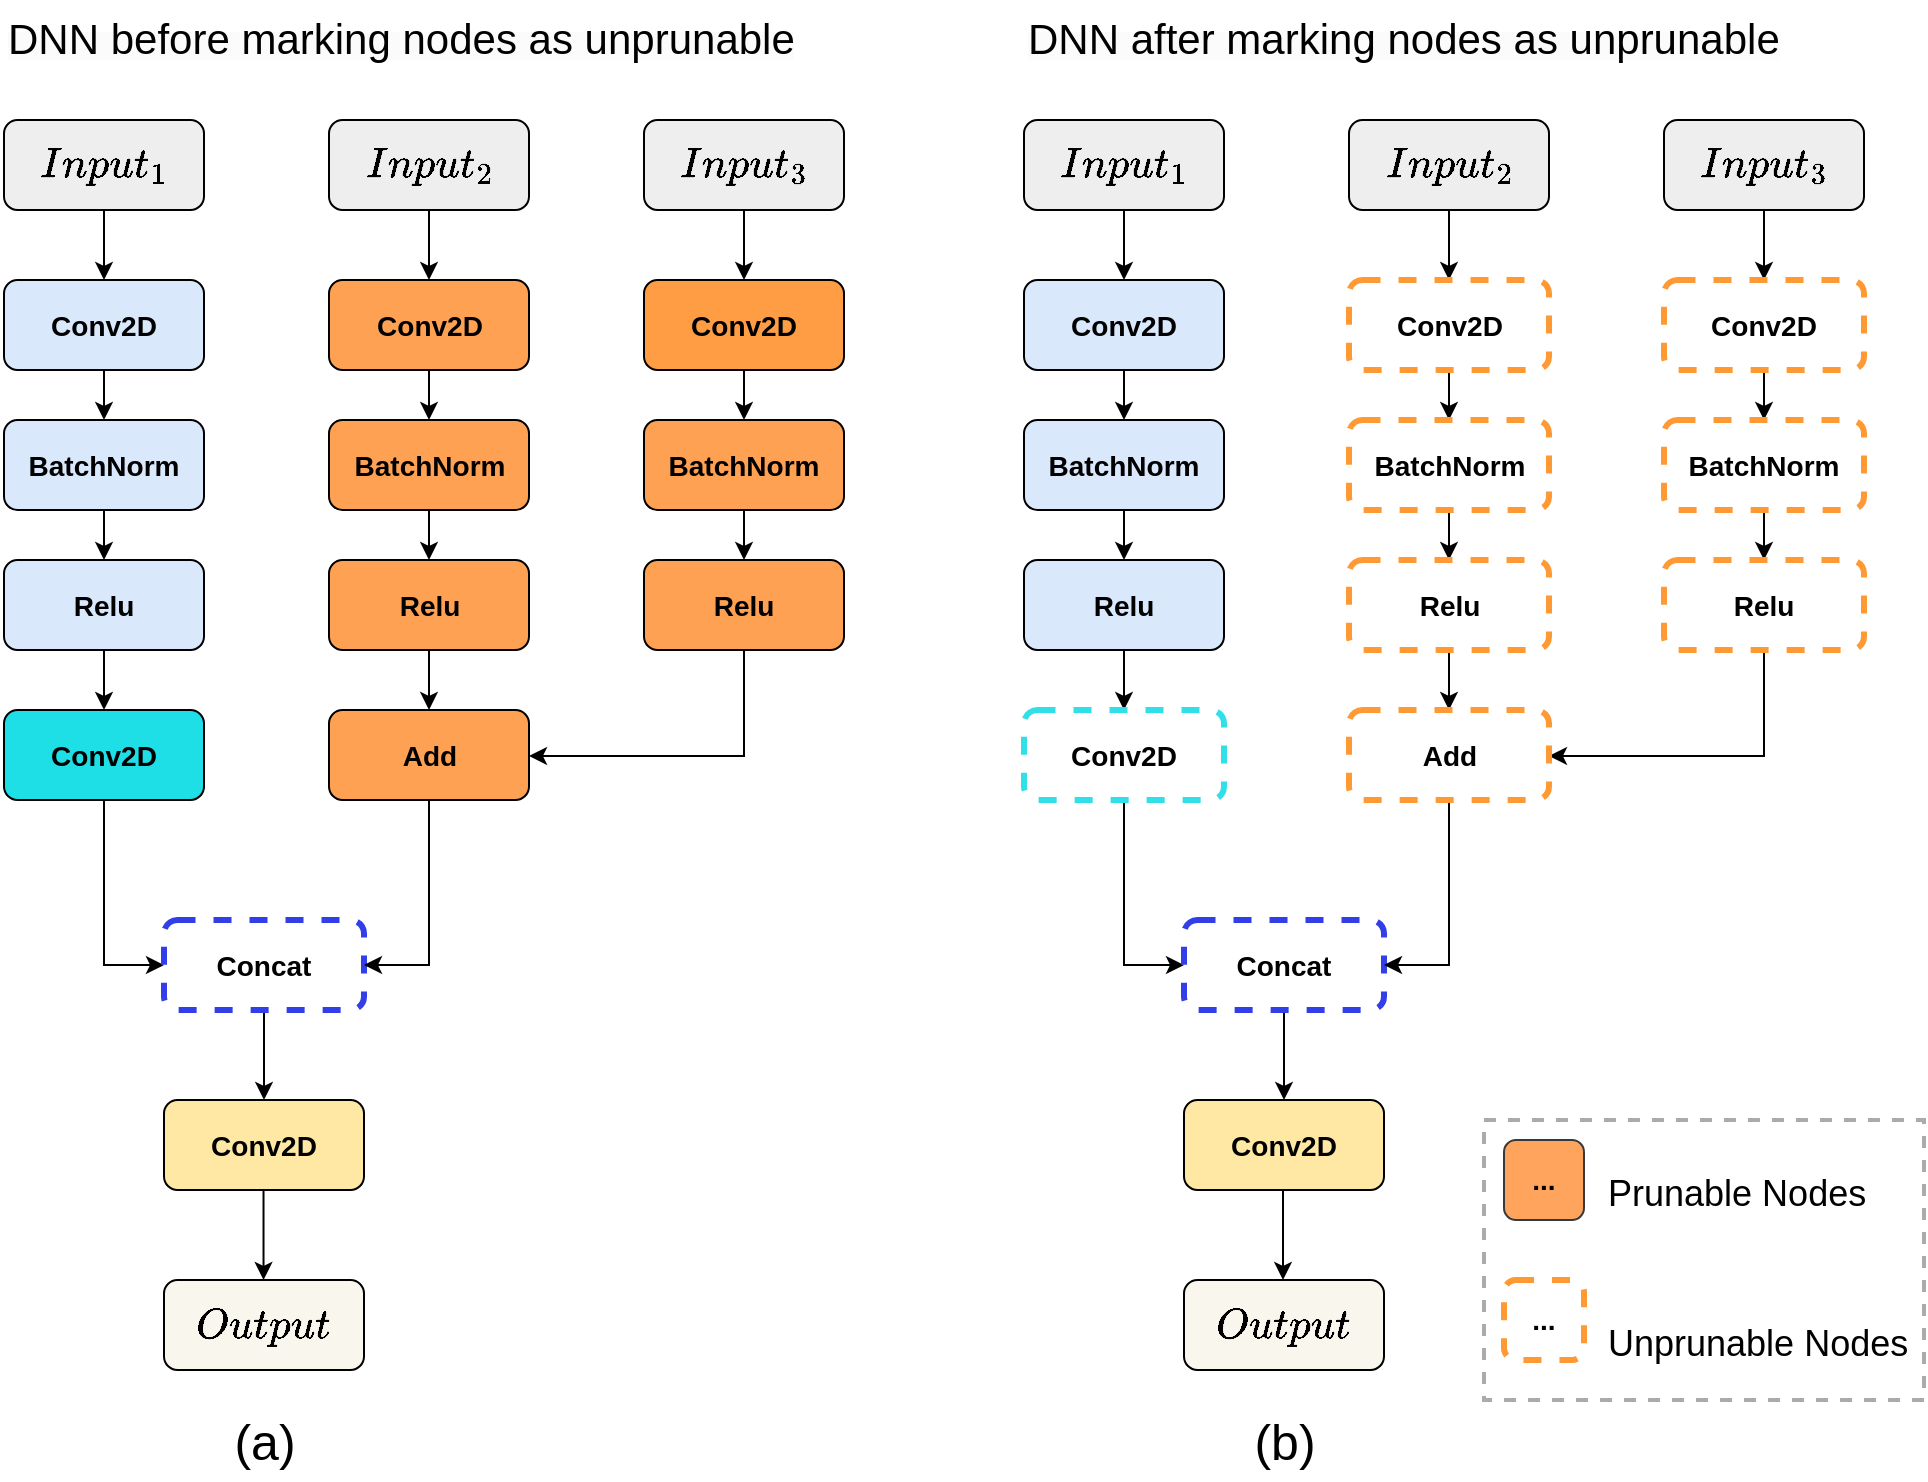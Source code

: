 <mxfile version="24.7.17">
  <diagram id="ZJDak00zEGOjQi6jF3bG" name="Page-2">
    <mxGraphModel dx="821" dy="2032" grid="1" gridSize="10" guides="1" tooltips="1" connect="1" arrows="1" fold="1" page="1" pageScale="1" pageWidth="850" pageHeight="1100" math="1" shadow="0">
      <root>
        <mxCell id="0" />
        <mxCell id="1" parent="0" />
        <mxCell id="ZOJOGruup9VdM0CiwJ6L-7" value="" style="rounded=0;whiteSpace=wrap;html=1;dashed=1;strokeWidth=2;strokeColor=#ABABAB;" parent="1" vertex="1">
          <mxGeometry x="1820" y="540" width="220" height="140" as="geometry" />
        </mxCell>
        <mxCell id="_wHUnUOkOxb6r7a82sdS-2" style="edgeStyle=orthogonalEdgeStyle;rounded=0;orthogonalLoop=1;jettySize=auto;html=1;exitX=0.5;exitY=1;exitDx=0;exitDy=0;entryX=0.5;entryY=0;entryDx=0;entryDy=0;strokeColor=default;" parent="1" source="_wHUnUOkOxb6r7a82sdS-3" target="_wHUnUOkOxb6r7a82sdS-5" edge="1">
          <mxGeometry relative="1" as="geometry" />
        </mxCell>
        <mxCell id="_wHUnUOkOxb6r7a82sdS-3" value="&lt;font style=&quot;font-size: 18px;&quot;&gt;&lt;b style=&quot;&quot;&gt;$$Input_1$$&lt;/b&gt;&lt;/font&gt;" style="rounded=1;whiteSpace=wrap;html=1;fillColor=#eeeeee;strokeColor=default;" parent="1" vertex="1">
          <mxGeometry x="1080" y="40" width="100" height="45" as="geometry" />
        </mxCell>
        <mxCell id="_wHUnUOkOxb6r7a82sdS-4" style="edgeStyle=orthogonalEdgeStyle;rounded=0;orthogonalLoop=1;jettySize=auto;html=1;exitX=0.5;exitY=1;exitDx=0;exitDy=0;entryX=0.5;entryY=0;entryDx=0;entryDy=0;strokeColor=default;" parent="1" source="_wHUnUOkOxb6r7a82sdS-5" target="_wHUnUOkOxb6r7a82sdS-7" edge="1">
          <mxGeometry relative="1" as="geometry" />
        </mxCell>
        <mxCell id="_wHUnUOkOxb6r7a82sdS-5" value="&lt;font style=&quot;font-size: 14px;&quot;&gt;&lt;b&gt;Conv2D&lt;/b&gt;&lt;/font&gt;" style="rounded=1;whiteSpace=wrap;html=1;fillColor=#dae8fc;strokeColor=default;" parent="1" vertex="1">
          <mxGeometry x="1080" y="120" width="100" height="45" as="geometry" />
        </mxCell>
        <mxCell id="_wHUnUOkOxb6r7a82sdS-6" style="edgeStyle=orthogonalEdgeStyle;rounded=0;orthogonalLoop=1;jettySize=auto;html=1;exitX=0.5;exitY=1;exitDx=0;exitDy=0;entryX=0.5;entryY=0;entryDx=0;entryDy=0;strokeColor=default;" parent="1" source="_wHUnUOkOxb6r7a82sdS-7" target="_wHUnUOkOxb6r7a82sdS-9" edge="1">
          <mxGeometry relative="1" as="geometry" />
        </mxCell>
        <mxCell id="_wHUnUOkOxb6r7a82sdS-7" value="&lt;font style=&quot;font-size: 14px;&quot;&gt;&lt;b&gt;BatchNorm&lt;/b&gt;&lt;/font&gt;" style="rounded=1;whiteSpace=wrap;html=1;fillColor=#dae8fc;strokeColor=default;" parent="1" vertex="1">
          <mxGeometry x="1080" y="190" width="100" height="45" as="geometry" />
        </mxCell>
        <mxCell id="_wHUnUOkOxb6r7a82sdS-8" style="edgeStyle=orthogonalEdgeStyle;rounded=0;orthogonalLoop=1;jettySize=auto;html=1;entryX=0.5;entryY=0;entryDx=0;entryDy=0;strokeColor=default;" parent="1" source="_wHUnUOkOxb6r7a82sdS-9" target="_wHUnUOkOxb6r7a82sdS-11" edge="1">
          <mxGeometry relative="1" as="geometry" />
        </mxCell>
        <mxCell id="_wHUnUOkOxb6r7a82sdS-9" value="&lt;font style=&quot;font-size: 14px;&quot;&gt;&lt;b&gt;Relu&lt;/b&gt;&lt;/font&gt;" style="rounded=1;whiteSpace=wrap;html=1;fillColor=#dae8fc;strokeColor=default;" parent="1" vertex="1">
          <mxGeometry x="1080" y="260" width="100" height="45" as="geometry" />
        </mxCell>
        <mxCell id="_wHUnUOkOxb6r7a82sdS-10" style="edgeStyle=orthogonalEdgeStyle;rounded=0;orthogonalLoop=1;jettySize=auto;html=1;entryX=0;entryY=0.5;entryDx=0;entryDy=0;" parent="1" source="_wHUnUOkOxb6r7a82sdS-11" target="_wHUnUOkOxb6r7a82sdS-13" edge="1">
          <mxGeometry relative="1" as="geometry" />
        </mxCell>
        <mxCell id="_wHUnUOkOxb6r7a82sdS-11" value="&lt;font style=&quot;font-size: 14px;&quot;&gt;&lt;b&gt;Conv2D&lt;/b&gt;&lt;/font&gt;" style="rounded=1;whiteSpace=wrap;html=1;fillColor=#1edee6;strokeColor=default;" parent="1" vertex="1">
          <mxGeometry x="1080" y="335" width="100" height="45" as="geometry" />
        </mxCell>
        <mxCell id="_wHUnUOkOxb6r7a82sdS-12" style="edgeStyle=orthogonalEdgeStyle;rounded=0;orthogonalLoop=1;jettySize=auto;html=1;entryX=0.5;entryY=0;entryDx=0;entryDy=0;" parent="1" source="_wHUnUOkOxb6r7a82sdS-13" edge="1">
          <mxGeometry relative="1" as="geometry">
            <mxPoint x="1210" y="530" as="targetPoint" />
          </mxGeometry>
        </mxCell>
        <mxCell id="_wHUnUOkOxb6r7a82sdS-13" value="&lt;font style=&quot;font-size: 14px;&quot;&gt;&lt;b&gt;Concat&lt;/b&gt;&lt;/font&gt;" style="rounded=1;whiteSpace=wrap;html=1;fillColor=none;strokeColor=#323ee8;strokeWidth=3;dashed=1;" parent="1" vertex="1">
          <mxGeometry x="1160" y="440" width="100" height="45" as="geometry" />
        </mxCell>
        <mxCell id="_wHUnUOkOxb6r7a82sdS-14" style="edgeStyle=orthogonalEdgeStyle;rounded=0;orthogonalLoop=1;jettySize=auto;html=1;exitX=0.5;exitY=1;exitDx=0;exitDy=0;entryX=0.5;entryY=0;entryDx=0;entryDy=0;strokeColor=default;" parent="1" source="_wHUnUOkOxb6r7a82sdS-15" target="_wHUnUOkOxb6r7a82sdS-17" edge="1">
          <mxGeometry relative="1" as="geometry" />
        </mxCell>
        <mxCell id="_wHUnUOkOxb6r7a82sdS-15" value="&lt;font style=&quot;font-size: 18px;&quot;&gt;&lt;b style=&quot;&quot;&gt;$$Input_2$$&lt;/b&gt;&lt;/font&gt;" style="rounded=1;whiteSpace=wrap;html=1;fillColor=#eeeeee;strokeColor=default;" parent="1" vertex="1">
          <mxGeometry x="1242.5" y="40" width="100" height="45" as="geometry" />
        </mxCell>
        <mxCell id="_wHUnUOkOxb6r7a82sdS-16" style="edgeStyle=orthogonalEdgeStyle;rounded=0;orthogonalLoop=1;jettySize=auto;html=1;exitX=0.5;exitY=1;exitDx=0;exitDy=0;entryX=0.5;entryY=0;entryDx=0;entryDy=0;strokeColor=default;" parent="1" source="_wHUnUOkOxb6r7a82sdS-17" target="_wHUnUOkOxb6r7a82sdS-19" edge="1">
          <mxGeometry relative="1" as="geometry" />
        </mxCell>
        <mxCell id="_wHUnUOkOxb6r7a82sdS-17" value="&lt;font style=&quot;font-size: 14px;&quot;&gt;&lt;b&gt;Conv2D&lt;/b&gt;&lt;/font&gt;" style="rounded=1;whiteSpace=wrap;html=1;fillColor=#ffa152;strokeColor=default;" parent="1" vertex="1">
          <mxGeometry x="1242.5" y="120" width="100" height="45" as="geometry" />
        </mxCell>
        <mxCell id="_wHUnUOkOxb6r7a82sdS-18" style="edgeStyle=orthogonalEdgeStyle;rounded=0;orthogonalLoop=1;jettySize=auto;html=1;exitX=0.5;exitY=1;exitDx=0;exitDy=0;entryX=0.5;entryY=0;entryDx=0;entryDy=0;strokeColor=default;" parent="1" source="_wHUnUOkOxb6r7a82sdS-19" target="_wHUnUOkOxb6r7a82sdS-21" edge="1">
          <mxGeometry relative="1" as="geometry" />
        </mxCell>
        <mxCell id="_wHUnUOkOxb6r7a82sdS-19" value="&lt;font style=&quot;font-size: 14px;&quot;&gt;&lt;b&gt;BatchNorm&lt;/b&gt;&lt;/font&gt;" style="rounded=1;whiteSpace=wrap;html=1;fillColor=#ffa152;strokeColor=default;" parent="1" vertex="1">
          <mxGeometry x="1242.5" y="190" width="100" height="45" as="geometry" />
        </mxCell>
        <mxCell id="_wHUnUOkOxb6r7a82sdS-20" style="edgeStyle=orthogonalEdgeStyle;rounded=0;orthogonalLoop=1;jettySize=auto;html=1;strokeColor=default;" parent="1" source="_wHUnUOkOxb6r7a82sdS-21" target="_wHUnUOkOxb6r7a82sdS-31" edge="1">
          <mxGeometry relative="1" as="geometry">
            <mxPoint x="1292.5" y="345" as="targetPoint" />
          </mxGeometry>
        </mxCell>
        <mxCell id="_wHUnUOkOxb6r7a82sdS-21" value="&lt;font style=&quot;font-size: 14px;&quot;&gt;&lt;b&gt;Relu&lt;/b&gt;&lt;/font&gt;" style="rounded=1;whiteSpace=wrap;html=1;fillColor=#ffa152;strokeColor=default;" parent="1" vertex="1">
          <mxGeometry x="1242.5" y="260" width="100" height="45" as="geometry" />
        </mxCell>
        <mxCell id="_wHUnUOkOxb6r7a82sdS-22" style="edgeStyle=orthogonalEdgeStyle;rounded=0;orthogonalLoop=1;jettySize=auto;html=1;exitX=0.5;exitY=1;exitDx=0;exitDy=0;entryX=0.5;entryY=0;entryDx=0;entryDy=0;strokeColor=default;" parent="1" source="_wHUnUOkOxb6r7a82sdS-23" target="_wHUnUOkOxb6r7a82sdS-25" edge="1">
          <mxGeometry relative="1" as="geometry" />
        </mxCell>
        <mxCell id="_wHUnUOkOxb6r7a82sdS-23" value="&lt;font style=&quot;font-size: 18px;&quot;&gt;&lt;b style=&quot;&quot;&gt;$$Input_3$$&lt;/b&gt;&lt;/font&gt;" style="rounded=1;whiteSpace=wrap;html=1;fillColor=#eeeeee;strokeColor=default;" parent="1" vertex="1">
          <mxGeometry x="1400" y="40" width="100" height="45" as="geometry" />
        </mxCell>
        <mxCell id="_wHUnUOkOxb6r7a82sdS-24" style="edgeStyle=orthogonalEdgeStyle;rounded=0;orthogonalLoop=1;jettySize=auto;html=1;exitX=0.5;exitY=1;exitDx=0;exitDy=0;entryX=0.5;entryY=0;entryDx=0;entryDy=0;strokeColor=default;" parent="1" source="_wHUnUOkOxb6r7a82sdS-25" target="_wHUnUOkOxb6r7a82sdS-27" edge="1">
          <mxGeometry relative="1" as="geometry" />
        </mxCell>
        <mxCell id="_wHUnUOkOxb6r7a82sdS-25" value="&lt;font style=&quot;font-size: 14px;&quot;&gt;&lt;b&gt;Conv2D&lt;/b&gt;&lt;/font&gt;" style="rounded=1;whiteSpace=wrap;html=1;fillColor=#ff9d45;strokeColor=default;" parent="1" vertex="1">
          <mxGeometry x="1400" y="120" width="100" height="45" as="geometry" />
        </mxCell>
        <mxCell id="_wHUnUOkOxb6r7a82sdS-26" style="edgeStyle=orthogonalEdgeStyle;rounded=0;orthogonalLoop=1;jettySize=auto;html=1;exitX=0.5;exitY=1;exitDx=0;exitDy=0;entryX=0.5;entryY=0;entryDx=0;entryDy=0;strokeColor=default;" parent="1" source="_wHUnUOkOxb6r7a82sdS-27" target="_wHUnUOkOxb6r7a82sdS-29" edge="1">
          <mxGeometry relative="1" as="geometry" />
        </mxCell>
        <mxCell id="_wHUnUOkOxb6r7a82sdS-27" value="&lt;font style=&quot;font-size: 14px;&quot;&gt;&lt;b&gt;BatchNorm&lt;/b&gt;&lt;/font&gt;" style="rounded=1;whiteSpace=wrap;html=1;fillColor=#ffa152;strokeColor=default;" parent="1" vertex="1">
          <mxGeometry x="1400" y="190" width="100" height="45" as="geometry" />
        </mxCell>
        <mxCell id="_wHUnUOkOxb6r7a82sdS-28" style="edgeStyle=orthogonalEdgeStyle;rounded=0;orthogonalLoop=1;jettySize=auto;html=1;entryX=1;entryY=0.5;entryDx=0;entryDy=0;strokeColor=default;" parent="1" source="_wHUnUOkOxb6r7a82sdS-29" target="_wHUnUOkOxb6r7a82sdS-31" edge="1">
          <mxGeometry relative="1" as="geometry">
            <mxPoint x="1305" y="357.5" as="targetPoint" />
            <Array as="points">
              <mxPoint x="1450" y="358" />
              <mxPoint x="1343" y="358" />
            </Array>
          </mxGeometry>
        </mxCell>
        <mxCell id="_wHUnUOkOxb6r7a82sdS-29" value="&lt;font style=&quot;font-size: 14px;&quot;&gt;&lt;b&gt;Relu&lt;/b&gt;&lt;/font&gt;" style="rounded=1;whiteSpace=wrap;html=1;fillColor=#ffa152;strokeColor=default;" parent="1" vertex="1">
          <mxGeometry x="1400" y="260" width="100" height="45" as="geometry" />
        </mxCell>
        <mxCell id="_wHUnUOkOxb6r7a82sdS-30" style="edgeStyle=orthogonalEdgeStyle;rounded=0;orthogonalLoop=1;jettySize=auto;html=1;exitX=0.5;exitY=1;exitDx=0;exitDy=0;entryX=1;entryY=0.5;entryDx=0;entryDy=0;" parent="1" source="_wHUnUOkOxb6r7a82sdS-31" target="_wHUnUOkOxb6r7a82sdS-13" edge="1">
          <mxGeometry relative="1" as="geometry" />
        </mxCell>
        <mxCell id="_wHUnUOkOxb6r7a82sdS-31" value="&lt;font style=&quot;font-size: 14px;&quot;&gt;&lt;b&gt;Add&lt;/b&gt;&lt;/font&gt;" style="rounded=1;whiteSpace=wrap;html=1;fillColor=#ffa152;strokeColor=default;" parent="1" vertex="1">
          <mxGeometry x="1242.5" y="335" width="100" height="45" as="geometry" />
        </mxCell>
        <mxCell id="JLplLcuvt1eEUsk-3vQW-2" style="edgeStyle=orthogonalEdgeStyle;rounded=0;orthogonalLoop=1;jettySize=auto;html=1;exitX=0.5;exitY=1;exitDx=0;exitDy=0;entryX=0.5;entryY=0;entryDx=0;entryDy=0;" parent="1" source="JLplLcuvt1eEUsk-3vQW-3" target="JLplLcuvt1eEUsk-3vQW-5" edge="1">
          <mxGeometry relative="1" as="geometry" />
        </mxCell>
        <mxCell id="JLplLcuvt1eEUsk-3vQW-3" value="&lt;font style=&quot;font-size: 18px;&quot;&gt;&lt;b style=&quot;&quot;&gt;$$Input_1$$&lt;/b&gt;&lt;/font&gt;" style="rounded=1;whiteSpace=wrap;html=1;fillColor=#eeeeee;strokeColor=default;" parent="1" vertex="1">
          <mxGeometry x="1590" y="40" width="100" height="45" as="geometry" />
        </mxCell>
        <mxCell id="JLplLcuvt1eEUsk-3vQW-4" style="edgeStyle=orthogonalEdgeStyle;rounded=0;orthogonalLoop=1;jettySize=auto;html=1;exitX=0.5;exitY=1;exitDx=0;exitDy=0;entryX=0.5;entryY=0;entryDx=0;entryDy=0;" parent="1" source="JLplLcuvt1eEUsk-3vQW-5" target="JLplLcuvt1eEUsk-3vQW-7" edge="1">
          <mxGeometry relative="1" as="geometry" />
        </mxCell>
        <mxCell id="JLplLcuvt1eEUsk-3vQW-5" value="&lt;font style=&quot;font-size: 14px;&quot;&gt;&lt;b&gt;Conv2D&lt;/b&gt;&lt;/font&gt;" style="rounded=1;whiteSpace=wrap;html=1;fillColor=#dae8fc;strokeColor=default;" parent="1" vertex="1">
          <mxGeometry x="1590" y="120" width="100" height="45" as="geometry" />
        </mxCell>
        <mxCell id="JLplLcuvt1eEUsk-3vQW-6" style="edgeStyle=orthogonalEdgeStyle;rounded=0;orthogonalLoop=1;jettySize=auto;html=1;exitX=0.5;exitY=1;exitDx=0;exitDy=0;entryX=0.5;entryY=0;entryDx=0;entryDy=0;" parent="1" source="JLplLcuvt1eEUsk-3vQW-7" target="JLplLcuvt1eEUsk-3vQW-9" edge="1">
          <mxGeometry relative="1" as="geometry" />
        </mxCell>
        <mxCell id="JLplLcuvt1eEUsk-3vQW-7" value="&lt;font style=&quot;font-size: 14px;&quot;&gt;&lt;b&gt;BatchNorm&lt;/b&gt;&lt;/font&gt;" style="rounded=1;whiteSpace=wrap;html=1;fillColor=#dae8fc;strokeColor=default;" parent="1" vertex="1">
          <mxGeometry x="1590" y="190" width="100" height="45" as="geometry" />
        </mxCell>
        <mxCell id="JLplLcuvt1eEUsk-3vQW-8" style="edgeStyle=orthogonalEdgeStyle;rounded=0;orthogonalLoop=1;jettySize=auto;html=1;entryX=0.5;entryY=0;entryDx=0;entryDy=0;" parent="1" source="JLplLcuvt1eEUsk-3vQW-9" target="JLplLcuvt1eEUsk-3vQW-11" edge="1">
          <mxGeometry relative="1" as="geometry" />
        </mxCell>
        <mxCell id="JLplLcuvt1eEUsk-3vQW-9" value="&lt;font style=&quot;font-size: 14px;&quot;&gt;&lt;b&gt;Relu&lt;/b&gt;&lt;/font&gt;" style="rounded=1;whiteSpace=wrap;html=1;fillColor=#dae8fc;strokeColor=default;" parent="1" vertex="1">
          <mxGeometry x="1590" y="260" width="100" height="45" as="geometry" />
        </mxCell>
        <mxCell id="JLplLcuvt1eEUsk-3vQW-10" style="edgeStyle=orthogonalEdgeStyle;rounded=0;orthogonalLoop=1;jettySize=auto;html=1;entryX=0;entryY=0.5;entryDx=0;entryDy=0;" parent="1" source="JLplLcuvt1eEUsk-3vQW-11" target="JLplLcuvt1eEUsk-3vQW-13" edge="1">
          <mxGeometry relative="1" as="geometry" />
        </mxCell>
        <mxCell id="JLplLcuvt1eEUsk-3vQW-11" value="&lt;font style=&quot;font-size: 14px;&quot;&gt;&lt;b&gt;Conv2D&lt;/b&gt;&lt;/font&gt;" style="rounded=1;whiteSpace=wrap;html=1;fillColor=none;strokeColor=#30dfe8;strokeWidth=3;dashed=1;" parent="1" vertex="1">
          <mxGeometry x="1590" y="335" width="100" height="45" as="geometry" />
        </mxCell>
        <mxCell id="JLplLcuvt1eEUsk-3vQW-12" style="edgeStyle=orthogonalEdgeStyle;rounded=0;orthogonalLoop=1;jettySize=auto;html=1;entryX=0.5;entryY=0;entryDx=0;entryDy=0;" parent="1" source="JLplLcuvt1eEUsk-3vQW-13" edge="1">
          <mxGeometry relative="1" as="geometry">
            <mxPoint x="1720" y="530" as="targetPoint" />
          </mxGeometry>
        </mxCell>
        <mxCell id="JLplLcuvt1eEUsk-3vQW-13" value="&lt;font style=&quot;font-size: 14px;&quot;&gt;&lt;b&gt;Concat&lt;/b&gt;&lt;/font&gt;" style="rounded=1;whiteSpace=wrap;html=1;fillColor=none;strokeColor=#323ee8;dashed=1;strokeWidth=3;" parent="1" vertex="1">
          <mxGeometry x="1670" y="440" width="100" height="45" as="geometry" />
        </mxCell>
        <mxCell id="JLplLcuvt1eEUsk-3vQW-14" style="edgeStyle=orthogonalEdgeStyle;rounded=0;orthogonalLoop=1;jettySize=auto;html=1;exitX=0.5;exitY=1;exitDx=0;exitDy=0;entryX=0.5;entryY=0;entryDx=0;entryDy=0;" parent="1" source="JLplLcuvt1eEUsk-3vQW-15" target="JLplLcuvt1eEUsk-3vQW-17" edge="1">
          <mxGeometry relative="1" as="geometry" />
        </mxCell>
        <mxCell id="JLplLcuvt1eEUsk-3vQW-15" value="&lt;font style=&quot;font-size: 18px;&quot;&gt;&lt;b style=&quot;&quot;&gt;$$Input_2$$&lt;/b&gt;&lt;/font&gt;" style="rounded=1;whiteSpace=wrap;html=1;fillColor=#eeeeee;strokeColor=default;" parent="1" vertex="1">
          <mxGeometry x="1752.5" y="40" width="100" height="45" as="geometry" />
        </mxCell>
        <mxCell id="JLplLcuvt1eEUsk-3vQW-16" style="edgeStyle=orthogonalEdgeStyle;rounded=0;orthogonalLoop=1;jettySize=auto;html=1;exitX=0.5;exitY=1;exitDx=0;exitDy=0;entryX=0.5;entryY=0;entryDx=0;entryDy=0;" parent="1" source="JLplLcuvt1eEUsk-3vQW-17" target="JLplLcuvt1eEUsk-3vQW-19" edge="1">
          <mxGeometry relative="1" as="geometry" />
        </mxCell>
        <mxCell id="JLplLcuvt1eEUsk-3vQW-17" value="&lt;font style=&quot;font-size: 14px;&quot;&gt;&lt;b&gt;Conv2D&lt;/b&gt;&lt;/font&gt;" style="rounded=1;whiteSpace=wrap;html=1;fillColor=none;strokeColor=#FF9933;dashed=1;strokeWidth=3;" parent="1" vertex="1">
          <mxGeometry x="1752.5" y="120" width="100" height="45" as="geometry" />
        </mxCell>
        <mxCell id="JLplLcuvt1eEUsk-3vQW-18" style="edgeStyle=orthogonalEdgeStyle;rounded=0;orthogonalLoop=1;jettySize=auto;html=1;exitX=0.5;exitY=1;exitDx=0;exitDy=0;entryX=0.5;entryY=0;entryDx=0;entryDy=0;" parent="1" source="JLplLcuvt1eEUsk-3vQW-19" target="JLplLcuvt1eEUsk-3vQW-21" edge="1">
          <mxGeometry relative="1" as="geometry" />
        </mxCell>
        <mxCell id="JLplLcuvt1eEUsk-3vQW-19" value="&lt;font style=&quot;font-size: 14px;&quot;&gt;&lt;b&gt;BatchNorm&lt;/b&gt;&lt;/font&gt;" style="rounded=1;whiteSpace=wrap;html=1;fillColor=none;strokeColor=#FF9933;dashed=1;strokeWidth=3;" parent="1" vertex="1">
          <mxGeometry x="1752.5" y="190" width="100" height="45" as="geometry" />
        </mxCell>
        <mxCell id="JLplLcuvt1eEUsk-3vQW-20" style="edgeStyle=orthogonalEdgeStyle;rounded=0;orthogonalLoop=1;jettySize=auto;html=1;" parent="1" source="JLplLcuvt1eEUsk-3vQW-21" target="JLplLcuvt1eEUsk-3vQW-31" edge="1">
          <mxGeometry relative="1" as="geometry">
            <mxPoint x="1802.5" y="345" as="targetPoint" />
          </mxGeometry>
        </mxCell>
        <mxCell id="JLplLcuvt1eEUsk-3vQW-21" value="&lt;font style=&quot;font-size: 14px;&quot;&gt;&lt;b&gt;Relu&lt;/b&gt;&lt;/font&gt;" style="rounded=1;whiteSpace=wrap;html=1;fillColor=none;strokeColor=#FF9933;dashed=1;strokeWidth=3;" parent="1" vertex="1">
          <mxGeometry x="1752.5" y="260" width="100" height="45" as="geometry" />
        </mxCell>
        <mxCell id="JLplLcuvt1eEUsk-3vQW-22" style="edgeStyle=orthogonalEdgeStyle;rounded=0;orthogonalLoop=1;jettySize=auto;html=1;exitX=0.5;exitY=1;exitDx=0;exitDy=0;entryX=0.5;entryY=0;entryDx=0;entryDy=0;" parent="1" source="JLplLcuvt1eEUsk-3vQW-23" target="JLplLcuvt1eEUsk-3vQW-25" edge="1">
          <mxGeometry relative="1" as="geometry" />
        </mxCell>
        <mxCell id="JLplLcuvt1eEUsk-3vQW-23" value="&lt;font style=&quot;font-size: 18px;&quot;&gt;&lt;b style=&quot;&quot;&gt;$$Input_3$$&lt;/b&gt;&lt;/font&gt;" style="rounded=1;whiteSpace=wrap;html=1;fillColor=#eeeeee;strokeColor=default;" parent="1" vertex="1">
          <mxGeometry x="1910" y="40" width="100" height="45" as="geometry" />
        </mxCell>
        <mxCell id="JLplLcuvt1eEUsk-3vQW-24" style="edgeStyle=orthogonalEdgeStyle;rounded=0;orthogonalLoop=1;jettySize=auto;html=1;exitX=0.5;exitY=1;exitDx=0;exitDy=0;entryX=0.5;entryY=0;entryDx=0;entryDy=0;" parent="1" source="JLplLcuvt1eEUsk-3vQW-25" target="JLplLcuvt1eEUsk-3vQW-27" edge="1">
          <mxGeometry relative="1" as="geometry" />
        </mxCell>
        <mxCell id="JLplLcuvt1eEUsk-3vQW-25" value="&lt;font style=&quot;font-size: 14px;&quot;&gt;&lt;b&gt;Conv2D&lt;/b&gt;&lt;/font&gt;" style="rounded=1;whiteSpace=wrap;html=1;fillColor=none;strokeColor=#FF9933;dashed=1;strokeWidth=3;" parent="1" vertex="1">
          <mxGeometry x="1910" y="120" width="100" height="45" as="geometry" />
        </mxCell>
        <mxCell id="JLplLcuvt1eEUsk-3vQW-26" style="edgeStyle=orthogonalEdgeStyle;rounded=0;orthogonalLoop=1;jettySize=auto;html=1;exitX=0.5;exitY=1;exitDx=0;exitDy=0;entryX=0.5;entryY=0;entryDx=0;entryDy=0;" parent="1" source="JLplLcuvt1eEUsk-3vQW-27" target="JLplLcuvt1eEUsk-3vQW-29" edge="1">
          <mxGeometry relative="1" as="geometry" />
        </mxCell>
        <mxCell id="JLplLcuvt1eEUsk-3vQW-27" value="&lt;font style=&quot;font-size: 14px;&quot;&gt;&lt;b&gt;BatchNorm&lt;/b&gt;&lt;/font&gt;" style="rounded=1;whiteSpace=wrap;html=1;fillColor=none;strokeColor=#FF9933;dashed=1;strokeWidth=3;" parent="1" vertex="1">
          <mxGeometry x="1910" y="190" width="100" height="45" as="geometry" />
        </mxCell>
        <mxCell id="JLplLcuvt1eEUsk-3vQW-28" style="edgeStyle=orthogonalEdgeStyle;rounded=0;orthogonalLoop=1;jettySize=auto;html=1;entryX=1;entryY=0.5;entryDx=0;entryDy=0;" parent="1" source="JLplLcuvt1eEUsk-3vQW-29" target="JLplLcuvt1eEUsk-3vQW-31" edge="1">
          <mxGeometry relative="1" as="geometry">
            <mxPoint x="1815" y="357.5" as="targetPoint" />
            <Array as="points">
              <mxPoint x="1960" y="358" />
              <mxPoint x="1853" y="358" />
            </Array>
          </mxGeometry>
        </mxCell>
        <mxCell id="JLplLcuvt1eEUsk-3vQW-29" value="&lt;font style=&quot;font-size: 14px;&quot;&gt;&lt;b&gt;Relu&lt;/b&gt;&lt;/font&gt;" style="rounded=1;whiteSpace=wrap;html=1;fillColor=none;strokeColor=#FF9933;dashed=1;strokeWidth=3;" parent="1" vertex="1">
          <mxGeometry x="1910" y="260" width="100" height="45" as="geometry" />
        </mxCell>
        <mxCell id="JLplLcuvt1eEUsk-3vQW-30" style="edgeStyle=orthogonalEdgeStyle;rounded=0;orthogonalLoop=1;jettySize=auto;html=1;exitX=0.5;exitY=1;exitDx=0;exitDy=0;entryX=1;entryY=0.5;entryDx=0;entryDy=0;" parent="1" source="JLplLcuvt1eEUsk-3vQW-31" target="JLplLcuvt1eEUsk-3vQW-13" edge="1">
          <mxGeometry relative="1" as="geometry" />
        </mxCell>
        <mxCell id="JLplLcuvt1eEUsk-3vQW-31" value="&lt;font style=&quot;font-size: 14px;&quot;&gt;&lt;b&gt;Add&lt;/b&gt;&lt;/font&gt;" style="rounded=1;whiteSpace=wrap;html=1;fillColor=none;strokeColor=#FF9933;strokeWidth=3;dashed=1;" parent="1" vertex="1">
          <mxGeometry x="1752.5" y="335" width="100" height="45" as="geometry" />
        </mxCell>
        <mxCell id="SUDPTB7_8HrII01Jo1Mr-3" value="&lt;font size=&quot;1&quot; style=&quot;&quot;&gt;&lt;span style=&quot;font-size: 25px;&quot;&gt;(b)&lt;/span&gt;&lt;/font&gt;" style="text;html=1;align=center;verticalAlign=middle;resizable=0;points=[];autosize=1;strokeColor=none;fillColor=none;" parent="1" vertex="1">
          <mxGeometry x="1695" y="680" width="50" height="40" as="geometry" />
        </mxCell>
        <mxCell id="SUDPTB7_8HrII01Jo1Mr-4" value="&lt;font style=&quot;font-size: 18px;&quot;&gt;&lt;b style=&quot;&quot;&gt;$$Output$$&lt;/b&gt;&lt;/font&gt;" style="rounded=1;whiteSpace=wrap;html=1;fillColor=#f9f7ed;strokeColor=default;" parent="1" vertex="1">
          <mxGeometry x="1160" y="620" width="100" height="45" as="geometry" />
        </mxCell>
        <mxCell id="SUDPTB7_8HrII01Jo1Mr-5" value="&lt;font size=&quot;1&quot; style=&quot;&quot;&gt;&lt;span style=&quot;font-size: 25px;&quot;&gt;(a)&lt;/span&gt;&lt;/font&gt;" style="text;html=1;align=center;verticalAlign=middle;resizable=0;points=[];autosize=1;strokeColor=none;fillColor=none;" parent="1" vertex="1">
          <mxGeometry x="1185" y="680" width="50" height="40" as="geometry" />
        </mxCell>
        <mxCell id="SUDPTB7_8HrII01Jo1Mr-6" style="edgeStyle=orthogonalEdgeStyle;rounded=0;orthogonalLoop=1;jettySize=auto;html=1;entryX=0.5;entryY=0;entryDx=0;entryDy=0;" parent="1" edge="1">
          <mxGeometry relative="1" as="geometry">
            <mxPoint x="1209.76" y="620" as="targetPoint" />
            <mxPoint x="1209.76" y="575" as="sourcePoint" />
          </mxGeometry>
        </mxCell>
        <mxCell id="SUDPTB7_8HrII01Jo1Mr-7" value="&lt;font style=&quot;font-size: 18px;&quot;&gt;&lt;b style=&quot;&quot;&gt;$$Output$$&lt;/b&gt;&lt;/font&gt;" style="rounded=1;whiteSpace=wrap;html=1;fillColor=#f9f7ed;strokeColor=default;" parent="1" vertex="1">
          <mxGeometry x="1670" y="620" width="100" height="45" as="geometry" />
        </mxCell>
        <mxCell id="SUDPTB7_8HrII01Jo1Mr-9" style="edgeStyle=orthogonalEdgeStyle;rounded=0;orthogonalLoop=1;jettySize=auto;html=1;entryX=0.5;entryY=0;entryDx=0;entryDy=0;" parent="1" edge="1">
          <mxGeometry relative="1" as="geometry">
            <mxPoint x="1719.5" y="620" as="targetPoint" />
            <mxPoint x="1719.5" y="575" as="sourcePoint" />
          </mxGeometry>
        </mxCell>
        <mxCell id="SUDPTB7_8HrII01Jo1Mr-10" value="&lt;font style=&quot;font-size: 14px;&quot;&gt;&lt;b&gt;Conv2D&lt;/b&gt;&lt;/font&gt;" style="rounded=1;whiteSpace=wrap;html=1;fillColor=#fee8a4;strokeColor=default;" parent="1" vertex="1">
          <mxGeometry x="1160" y="530" width="100" height="45" as="geometry" />
        </mxCell>
        <mxCell id="SUDPTB7_8HrII01Jo1Mr-12" value="&lt;font style=&quot;font-size: 14px;&quot;&gt;&lt;b&gt;Conv2D&lt;/b&gt;&lt;/font&gt;" style="rounded=1;whiteSpace=wrap;html=1;fillColor=#fee8a4;strokeColor=default;" parent="1" vertex="1">
          <mxGeometry x="1670" y="530" width="100" height="45" as="geometry" />
        </mxCell>
        <mxCell id="ZOJOGruup9VdM0CiwJ6L-2" value="&lt;font style=&quot;font-size: 14px;&quot;&gt;&lt;b&gt;...&lt;/b&gt;&lt;/font&gt;" style="rounded=1;whiteSpace=wrap;html=1;fillColor=#ffa45d;strokeColor=#36393d;" parent="1" vertex="1">
          <mxGeometry x="1830" y="550" width="40" height="40" as="geometry" />
        </mxCell>
        <mxCell id="ZOJOGruup9VdM0CiwJ6L-4" value="&lt;font style=&quot;font-size: 14px;&quot;&gt;&lt;b&gt;...&lt;/b&gt;&lt;/font&gt;" style="rounded=1;whiteSpace=wrap;html=1;fillColor=none;strokeColor=#FF9933;strokeWidth=3;dashed=1;" parent="1" vertex="1">
          <mxGeometry x="1830" y="620" width="40" height="40" as="geometry" />
        </mxCell>
        <mxCell id="ZOJOGruup9VdM0CiwJ6L-5" value="&lt;font style=&quot;font-size: 18px;&quot;&gt;Unprunable Nodes&lt;/font&gt;" style="text;whiteSpace=wrap;html=1;" parent="1" vertex="1">
          <mxGeometry x="1880" y="635" width="160" height="40" as="geometry" />
        </mxCell>
        <mxCell id="ZOJOGruup9VdM0CiwJ6L-6" value="&lt;font style=&quot;font-size: 18px;&quot;&gt;Prunable Nodes&lt;/font&gt;" style="text;whiteSpace=wrap;html=1;" parent="1" vertex="1">
          <mxGeometry x="1880" y="560" width="160" height="40" as="geometry" />
        </mxCell>
        <mxCell id="ZOJOGruup9VdM0CiwJ6L-8" value="&lt;span style=&quot;color: rgb(0, 0, 0); font-family: Helvetica; font-style: normal; font-variant-ligatures: normal; font-variant-caps: normal; font-weight: 400; letter-spacing: normal; orphans: 2; text-align: left; text-indent: 0px; text-transform: none; widows: 2; word-spacing: 0px; -webkit-text-stroke-width: 0px; white-space: normal; background-color: rgb(251, 251, 251); text-decoration-thickness: initial; text-decoration-style: initial; text-decoration-color: initial; float: none; display: inline !important;&quot;&gt;&lt;font style=&quot;font-size: 21px;&quot;&gt;DNN before marking nodes as unprunable&lt;/font&gt;&lt;/span&gt;" style="text;whiteSpace=wrap;html=1;" parent="1" vertex="1">
          <mxGeometry x="1080" y="-20" width="480" height="80" as="geometry" />
        </mxCell>
        <mxCell id="ZOJOGruup9VdM0CiwJ6L-9" value="&lt;span style=&quot;color: rgb(0, 0, 0); font-family: Helvetica; font-style: normal; font-variant-ligatures: normal; font-variant-caps: normal; font-weight: 400; letter-spacing: normal; orphans: 2; text-align: left; text-indent: 0px; text-transform: none; widows: 2; word-spacing: 0px; -webkit-text-stroke-width: 0px; white-space: normal; background-color: rgb(251, 251, 251); text-decoration-thickness: initial; text-decoration-style: initial; text-decoration-color: initial; float: none; display: inline !important;&quot;&gt;&lt;font style=&quot;font-size: 21px;&quot;&gt;DNN after marking nodes as unprunable&lt;/font&gt;&lt;/span&gt;" style="text;whiteSpace=wrap;html=1;" parent="1" vertex="1">
          <mxGeometry x="1590" y="-20" width="430" height="80" as="geometry" />
        </mxCell>
      </root>
    </mxGraphModel>
  </diagram>
</mxfile>
